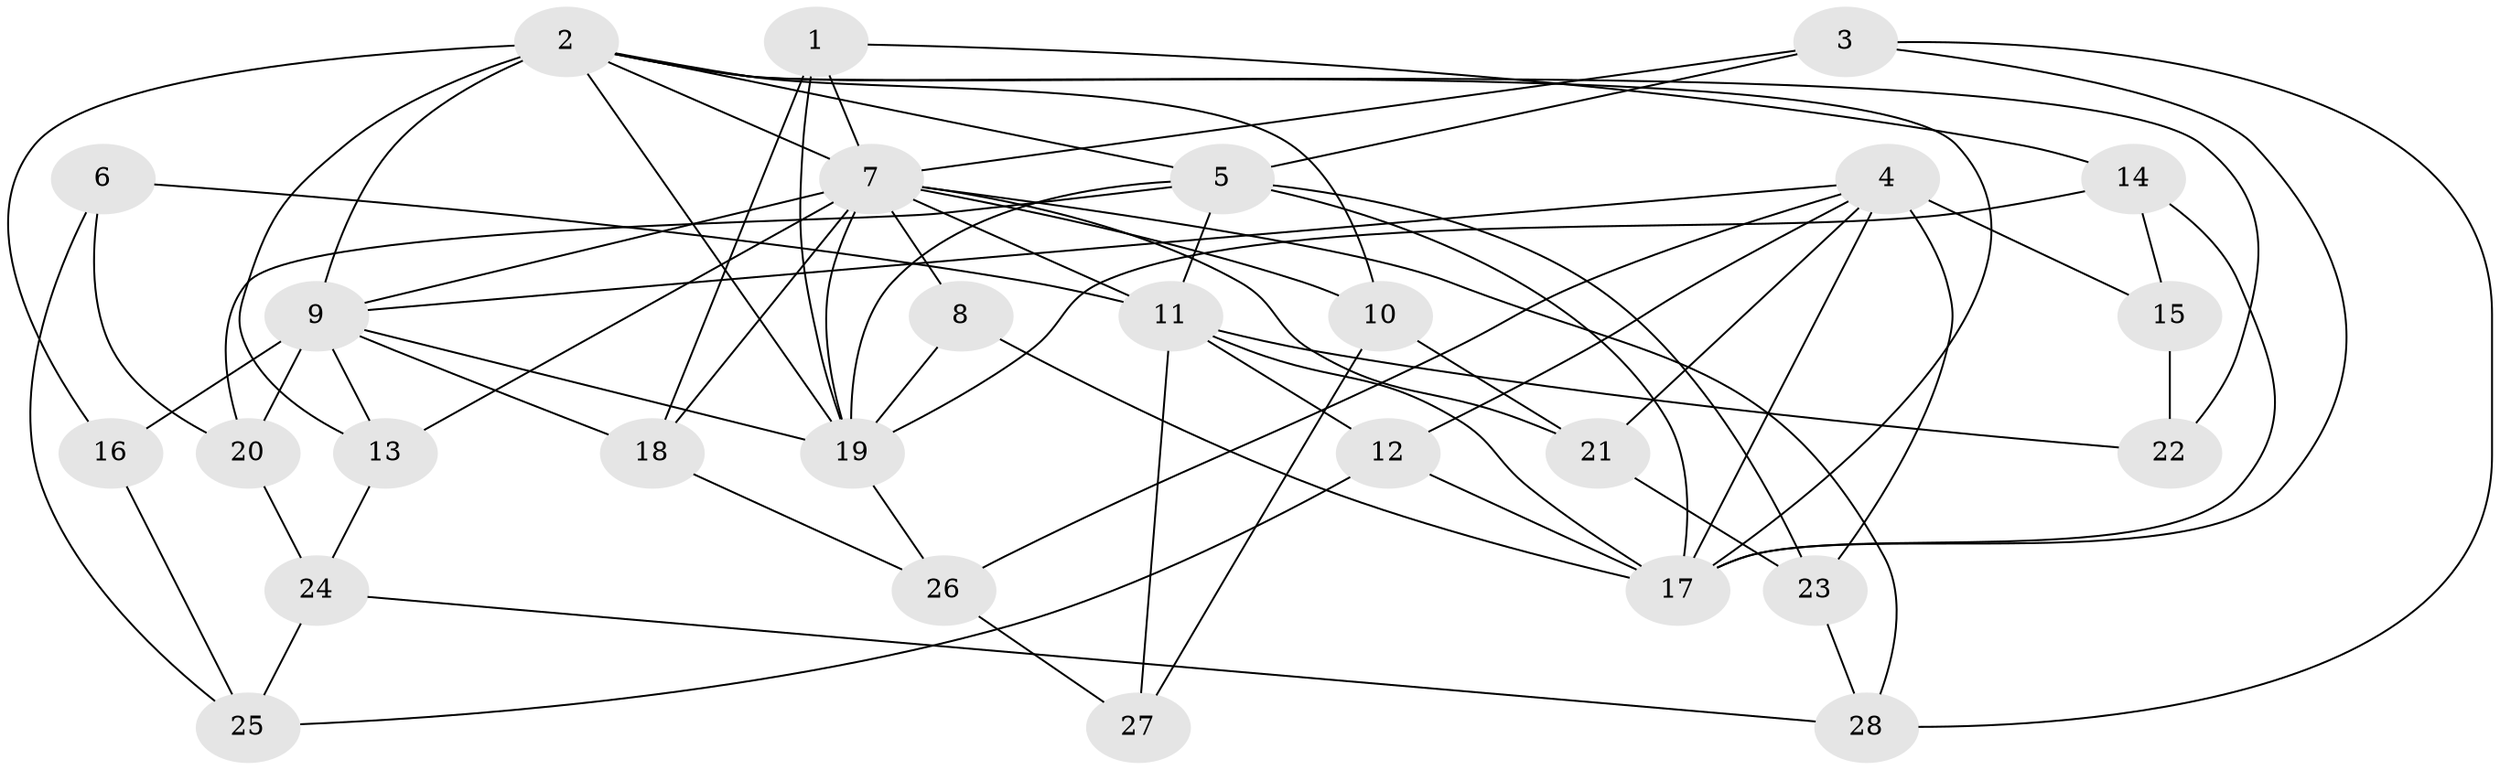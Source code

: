 // original degree distribution, {4: 1.0}
// Generated by graph-tools (version 1.1) at 2025/38/03/09/25 02:38:15]
// undirected, 28 vertices, 70 edges
graph export_dot {
graph [start="1"]
  node [color=gray90,style=filled];
  1;
  2;
  3;
  4;
  5;
  6;
  7;
  8;
  9;
  10;
  11;
  12;
  13;
  14;
  15;
  16;
  17;
  18;
  19;
  20;
  21;
  22;
  23;
  24;
  25;
  26;
  27;
  28;
  1 -- 7 [weight=1.0];
  1 -- 14 [weight=1.0];
  1 -- 18 [weight=1.0];
  1 -- 19 [weight=1.0];
  2 -- 5 [weight=1.0];
  2 -- 7 [weight=1.0];
  2 -- 9 [weight=2.0];
  2 -- 10 [weight=1.0];
  2 -- 13 [weight=1.0];
  2 -- 16 [weight=1.0];
  2 -- 17 [weight=1.0];
  2 -- 19 [weight=1.0];
  2 -- 22 [weight=1.0];
  3 -- 5 [weight=1.0];
  3 -- 7 [weight=1.0];
  3 -- 17 [weight=1.0];
  3 -- 28 [weight=1.0];
  4 -- 9 [weight=1.0];
  4 -- 12 [weight=1.0];
  4 -- 15 [weight=2.0];
  4 -- 17 [weight=3.0];
  4 -- 21 [weight=1.0];
  4 -- 23 [weight=1.0];
  4 -- 26 [weight=1.0];
  5 -- 11 [weight=1.0];
  5 -- 17 [weight=2.0];
  5 -- 19 [weight=1.0];
  5 -- 20 [weight=1.0];
  5 -- 23 [weight=1.0];
  6 -- 11 [weight=2.0];
  6 -- 20 [weight=1.0];
  6 -- 25 [weight=1.0];
  7 -- 8 [weight=1.0];
  7 -- 9 [weight=1.0];
  7 -- 10 [weight=1.0];
  7 -- 11 [weight=1.0];
  7 -- 13 [weight=1.0];
  7 -- 18 [weight=1.0];
  7 -- 19 [weight=1.0];
  7 -- 21 [weight=1.0];
  7 -- 28 [weight=1.0];
  8 -- 17 [weight=2.0];
  8 -- 19 [weight=1.0];
  9 -- 13 [weight=1.0];
  9 -- 16 [weight=2.0];
  9 -- 18 [weight=1.0];
  9 -- 19 [weight=1.0];
  9 -- 20 [weight=1.0];
  10 -- 21 [weight=1.0];
  10 -- 27 [weight=1.0];
  11 -- 12 [weight=1.0];
  11 -- 17 [weight=1.0];
  11 -- 22 [weight=2.0];
  11 -- 27 [weight=2.0];
  12 -- 17 [weight=1.0];
  12 -- 25 [weight=1.0];
  13 -- 24 [weight=1.0];
  14 -- 15 [weight=1.0];
  14 -- 17 [weight=1.0];
  14 -- 19 [weight=1.0];
  15 -- 22 [weight=1.0];
  16 -- 25 [weight=1.0];
  18 -- 26 [weight=1.0];
  19 -- 26 [weight=1.0];
  20 -- 24 [weight=1.0];
  21 -- 23 [weight=1.0];
  23 -- 28 [weight=1.0];
  24 -- 25 [weight=1.0];
  24 -- 28 [weight=1.0];
  26 -- 27 [weight=1.0];
}
